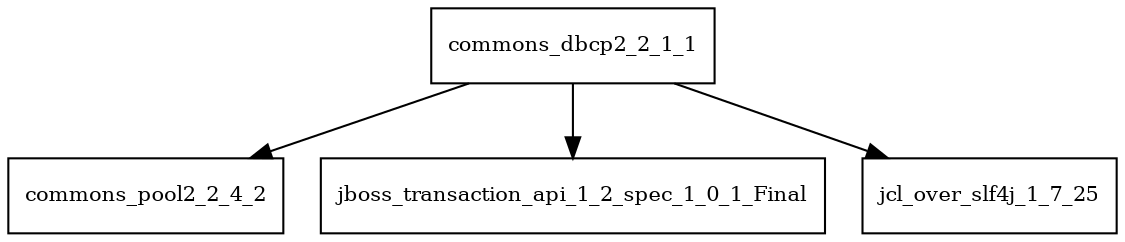 digraph commons_dbcp2_2_1_1_dependencies {
  node [shape = box, fontsize=10.0];
  commons_dbcp2_2_1_1 -> commons_pool2_2_4_2;
  commons_dbcp2_2_1_1 -> jboss_transaction_api_1_2_spec_1_0_1_Final;
  commons_dbcp2_2_1_1 -> jcl_over_slf4j_1_7_25;
}
